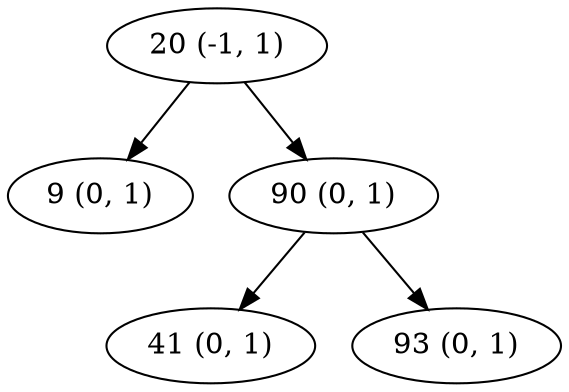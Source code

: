 digraph { 
node9[label="9 (0, 1)"]
node20[label="20 (-1, 1)"]
node41[label="41 (0, 1)"]
node90[label="90 (0, 1)"]
node93[label="93 (0, 1)"]
node20->node9
node20->node90
node90->node41
node90->node93
}